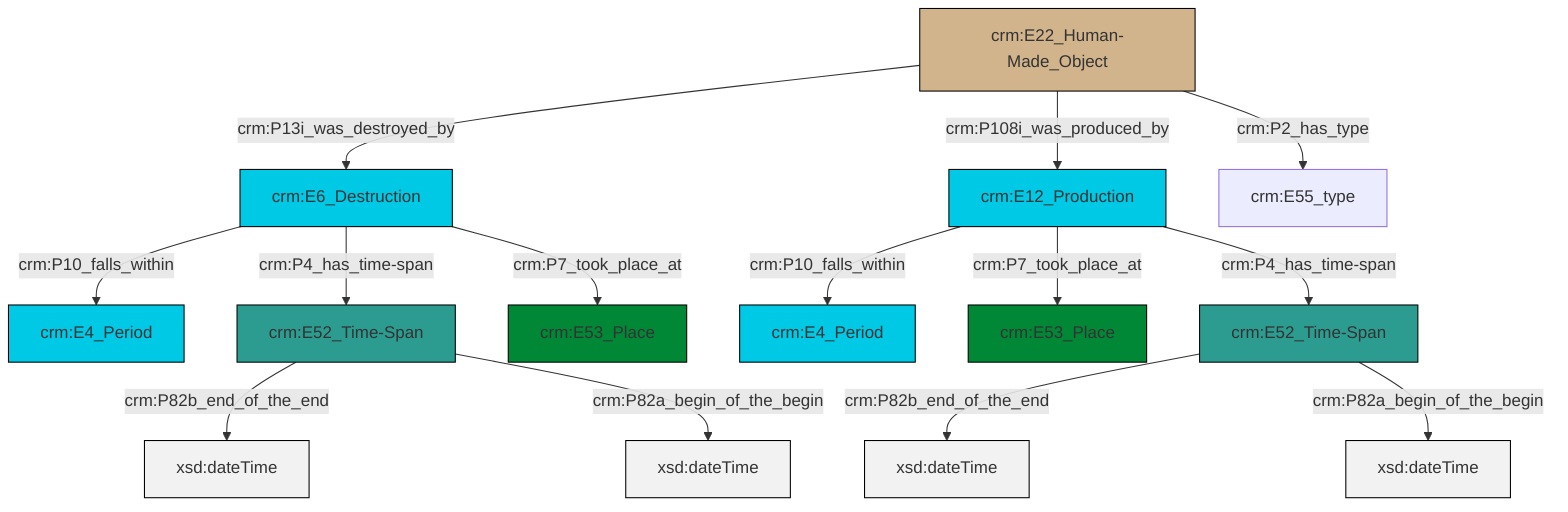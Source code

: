 graph TD
classDef Literal fill:#f2f2f2,stroke:#000000;
classDef CRM_Entity fill:#FFFFFF,stroke:#000000;
classDef Temporal_Entity fill:#00C9E6, stroke:#000000;
classDef Type fill:#E18312, stroke:#000000;
classDef Time-Span fill:#2C9C91, stroke:#000000;
classDef Appellation fill:#FFEB7F, stroke:#000000;
classDef Place fill:#008836, stroke:#000000;
classDef Persistent_Item fill:#B266B2, stroke:#000000;
classDef Conceptual_Object fill:#FFD700, stroke:#000000;
classDef Physical_Thing fill:#D2B48C, stroke:#000000;
classDef Actor fill:#f58aad, stroke:#000000;
classDef PC_Classes fill:#4ce600, stroke:#000000;
classDef Multi fill:#cccccc,stroke:#000000;

0["crm:E6_Destruction"]:::Temporal_Entity -->|crm:P10_falls_within| 1["crm:E4_Period"]:::Temporal_Entity
2["crm:E52_Time-Span"]:::Time-Span -->|crm:P82b_end_of_the_end| 3[xsd:dateTime]:::Literal
0["crm:E6_Destruction"]:::Temporal_Entity -->|crm:P4_has_time-span| 2["crm:E52_Time-Span"]:::Time-Span
4["crm:E12_Production"]:::Temporal_Entity -->|crm:P10_falls_within| 6["crm:E4_Period"]:::Temporal_Entity
9["crm:E22_Human-Made_Object"]:::Physical_Thing -->|crm:P13i_was_destroyed_by| 0["crm:E6_Destruction"]:::Temporal_Entity
4["crm:E12_Production"]:::Temporal_Entity -->|crm:P7_took_place_at| 10["crm:E53_Place"]:::Place
2["crm:E52_Time-Span"]:::Time-Span -->|crm:P82a_begin_of_the_begin| 14[xsd:dateTime]:::Literal
9["crm:E22_Human-Made_Object"]:::Physical_Thing -->|crm:P108i_was_produced_by| 4["crm:E12_Production"]:::Temporal_Entity
16["crm:E52_Time-Span"]:::Time-Span -->|crm:P82b_end_of_the_end| 17[xsd:dateTime]:::Literal
16["crm:E52_Time-Span"]:::Time-Span -->|crm:P82a_begin_of_the_begin| 18[xsd:dateTime]:::Literal
9["crm:E22_Human-Made_Object"]:::Physical_Thing -->|crm:P2_has_type| 12["crm:E55_type"]:::Default
4["crm:E12_Production"]:::Temporal_Entity -->|crm:P4_has_time-span| 16["crm:E52_Time-Span"]:::Time-Span
0["crm:E6_Destruction"]:::Temporal_Entity -->|crm:P7_took_place_at| 7["crm:E53_Place"]:::Place